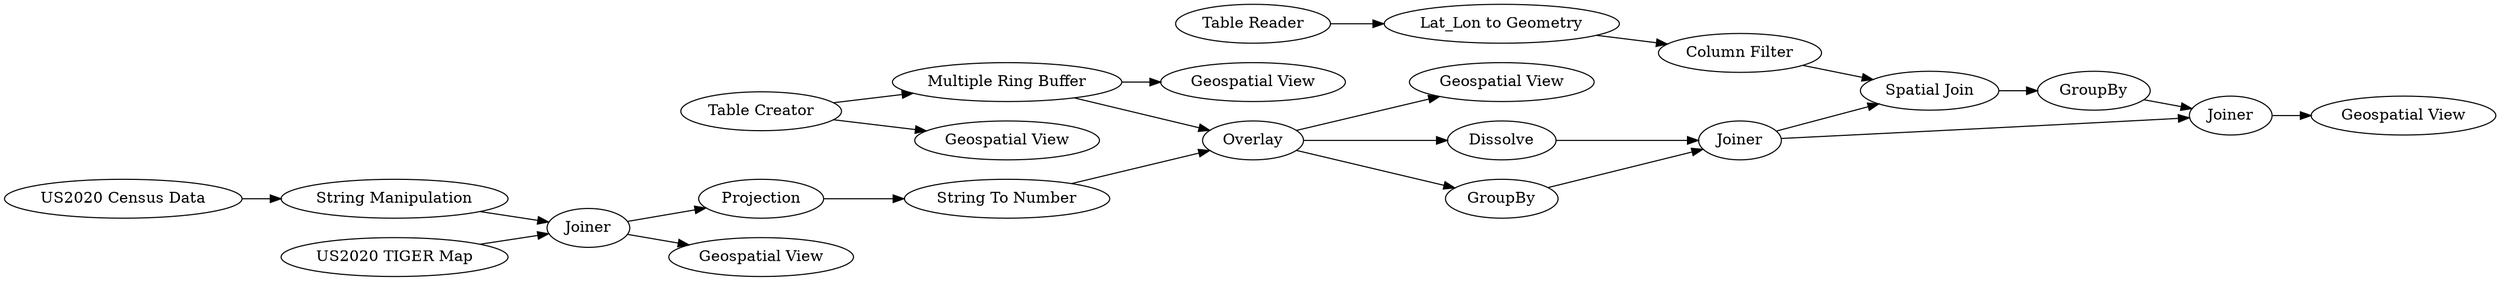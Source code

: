 digraph {
	"993914524939720018_49" [label=Projection]
	"993914524939720018_66" [label="Lat_Lon to Geometry"]
	"993914524939720018_566" [label=Joiner]
	"993914524939720018_20" [label="String Manipulation"]
	"993914524939720018_40" [label="US2020 Census Data"]
	"993914524939720018_68" [label="Column Filter"]
	"993914524939720018_48" [label="Multiple Ring Buffer"]
	"993914524939720018_60" [label=Joiner]
	"993914524939720018_86" [label="Geospatial View"]
	"993914524939720018_90" [label="Geospatial View"]
	"993914524939720018_53" [label=Dissolve]
	"993914524939720018_43" [label=Joiner]
	"993914524939720018_80" [label="Table Reader"]
	"993914524939720018_88" [label="Spatial Join"]
	"993914524939720018_561" [label=Overlay]
	"993914524939720018_89" [label="Table Creator"]
	"993914524939720018_59" [label=GroupBy]
	"993914524939720018_42" [label="US2020 TIGER Map"]
	"993914524939720018_563" [label=GroupBy]
	"993914524939720018_52" [label="String To Number"]
	"993914524939720018_87" [label="Geospatial View"]
	"993914524939720018_39" [label="Geospatial View"]
	"993914524939720018_47" [label="Geospatial View"]
	"993914524939720018_48" -> "993914524939720018_87"
	"993914524939720018_89" -> "993914524939720018_90"
	"993914524939720018_88" -> "993914524939720018_563"
	"993914524939720018_566" -> "993914524939720018_47"
	"993914524939720018_59" -> "993914524939720018_60"
	"993914524939720018_42" -> "993914524939720018_43"
	"993914524939720018_49" -> "993914524939720018_52"
	"993914524939720018_53" -> "993914524939720018_60"
	"993914524939720018_89" -> "993914524939720018_48"
	"993914524939720018_48" -> "993914524939720018_561"
	"993914524939720018_43" -> "993914524939720018_49"
	"993914524939720018_68" -> "993914524939720018_88"
	"993914524939720018_52" -> "993914524939720018_561"
	"993914524939720018_43" -> "993914524939720018_39"
	"993914524939720018_561" -> "993914524939720018_59"
	"993914524939720018_561" -> "993914524939720018_86"
	"993914524939720018_66" -> "993914524939720018_68"
	"993914524939720018_563" -> "993914524939720018_566"
	"993914524939720018_60" -> "993914524939720018_88"
	"993914524939720018_80" -> "993914524939720018_66"
	"993914524939720018_60" -> "993914524939720018_566"
	"993914524939720018_40" -> "993914524939720018_20"
	"993914524939720018_20" -> "993914524939720018_43"
	"993914524939720018_561" -> "993914524939720018_53"
	rankdir=LR
}
